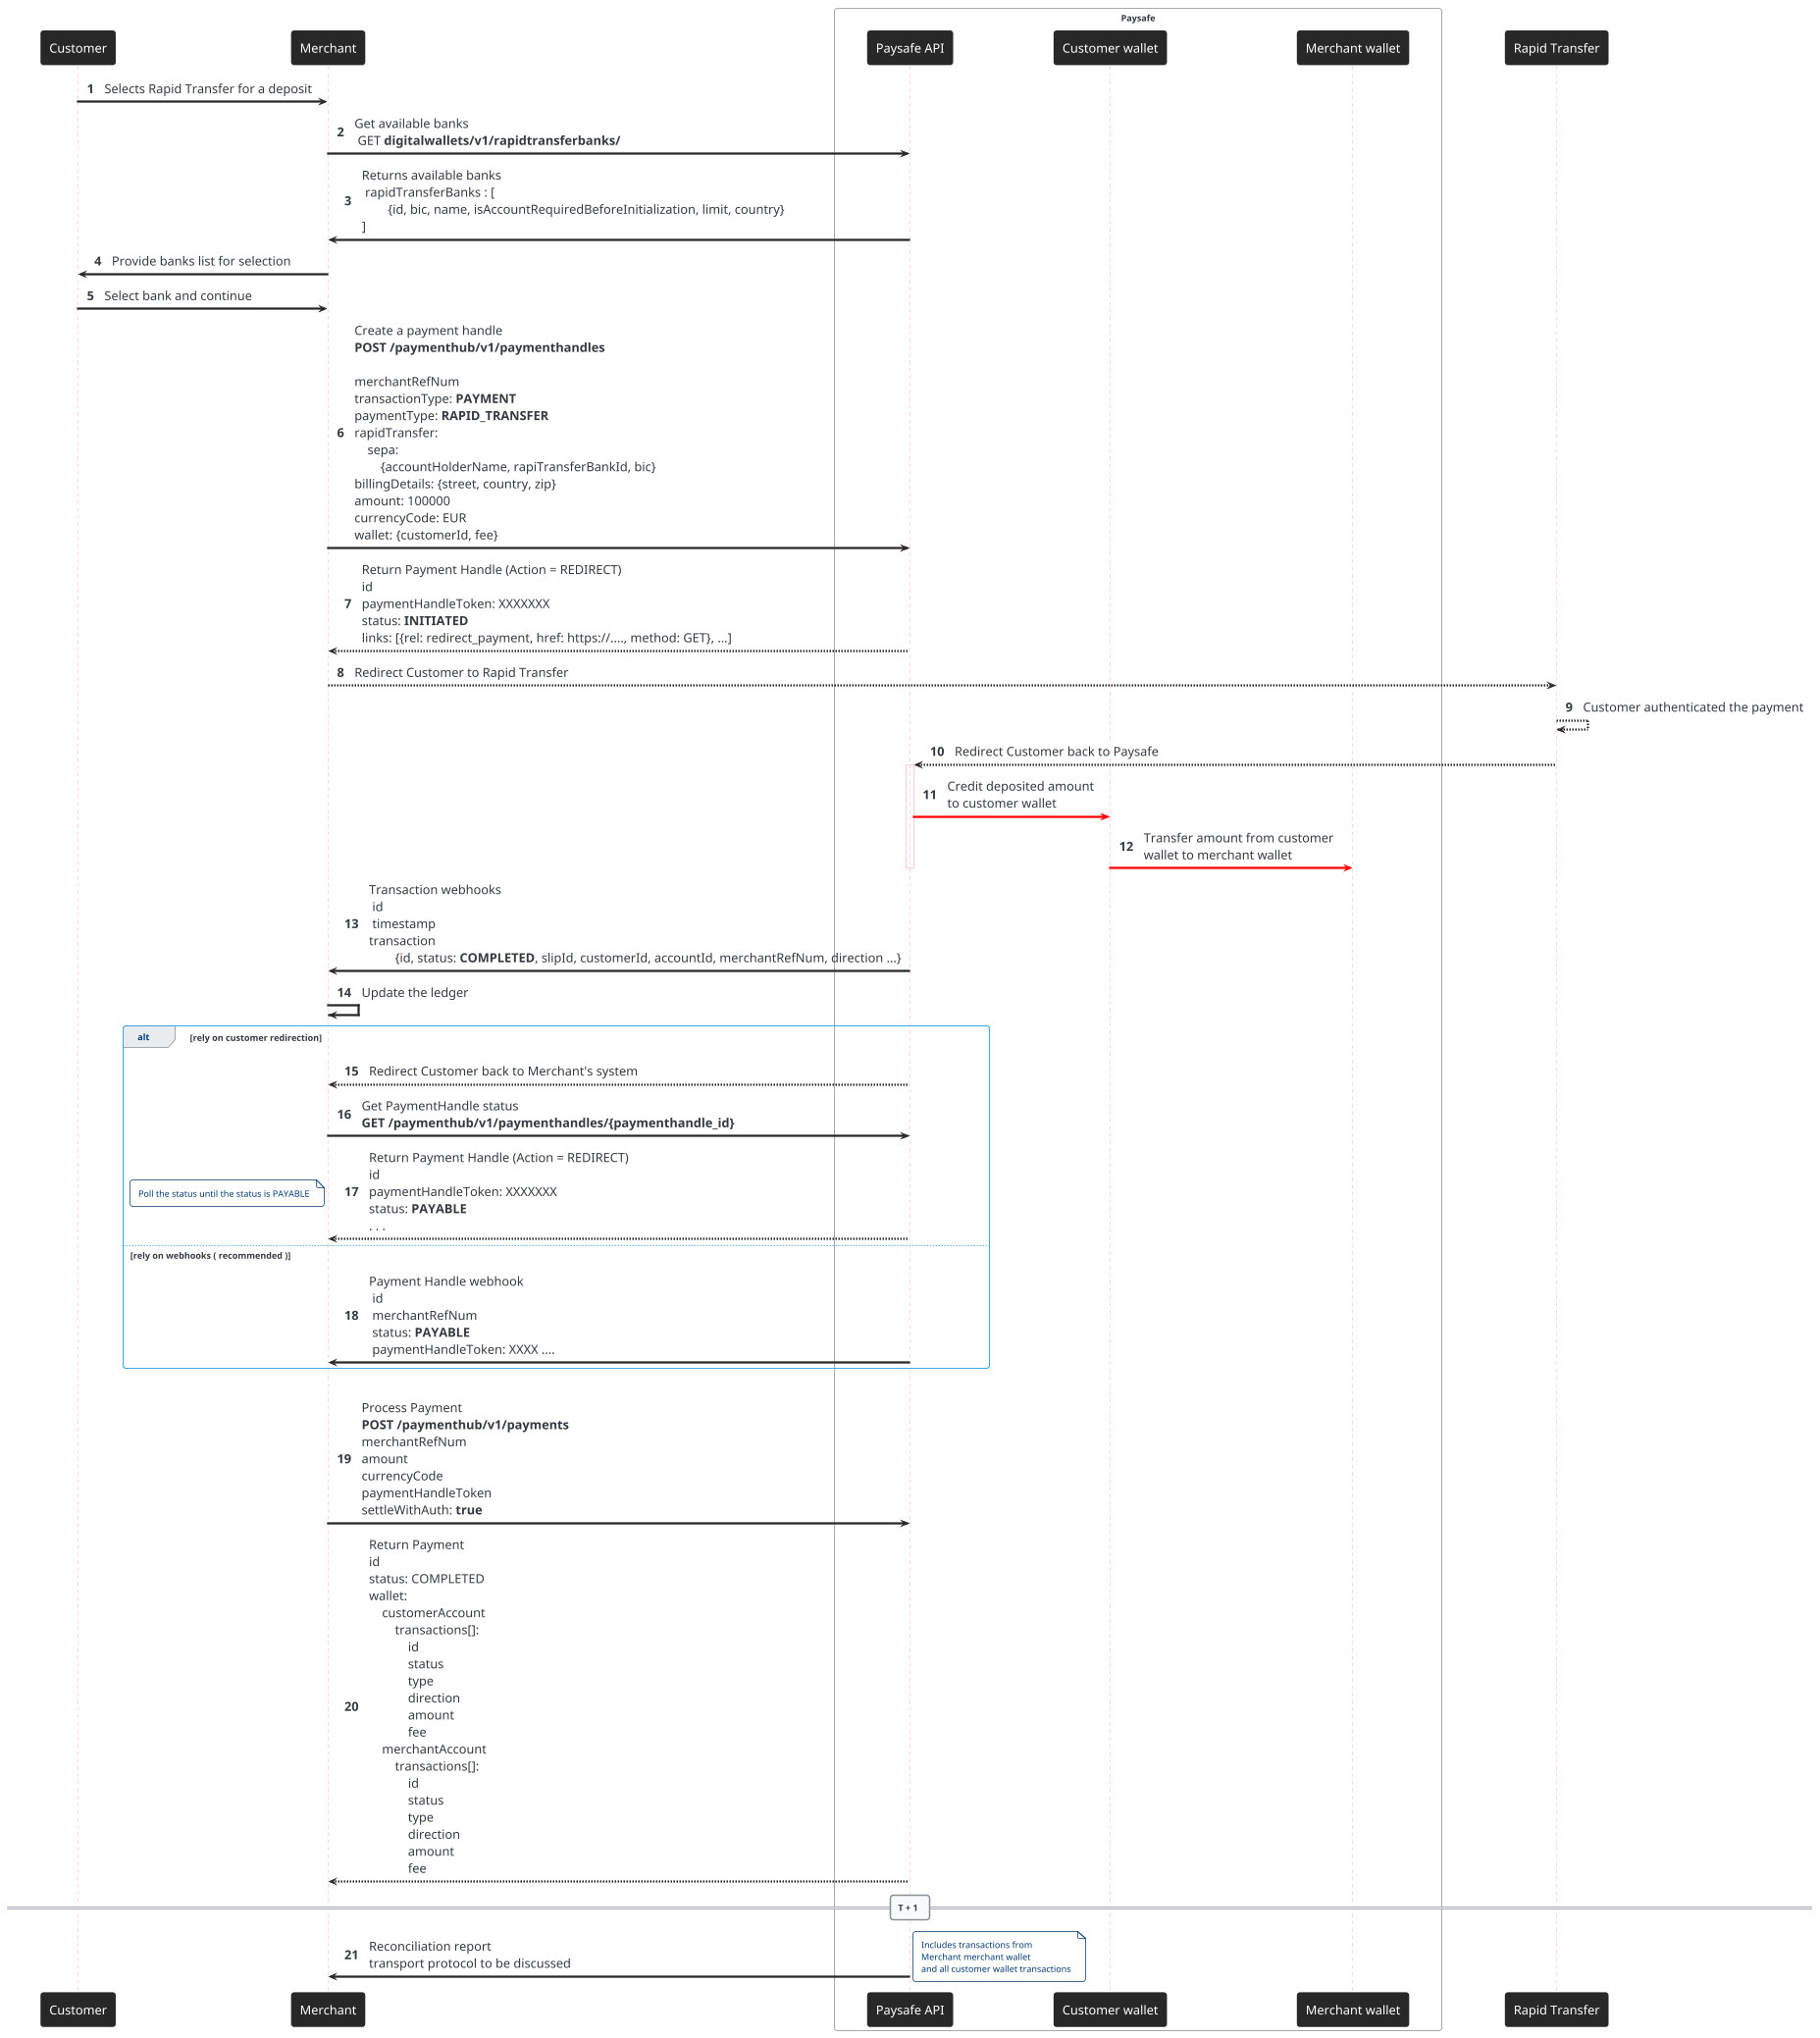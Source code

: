 @startuml "Deposit-rapid-transfer-low-risk-transactions"
    !theme cerulean-outline

    skinparam dpi 72
    skinparam shadowing false
    skinparam backgroundColor #FFFFFF
    skinparam Sequence {
        ParticipantBorderColor #282828
        ParticipantBackgroundColor #282828
        ParticipantFontSize 17
        ParticipantFontColor #FFFFFF
        ArrowColor #282828
        ArrowFontSize 17
        LifeLineBorderColor #FBC9D6
    }

    participant Customer
    participant Merchant
    box "Paysafe"
        participant "Paysafe API" as PaysafeAPI
        participant "Customer wallet" as CW
        participant "Merchant wallet" as MW
    end box
    participant "Rapid Transfer" as PSP

    autonumber
    Customer -> Merchant : Selects Rapid Transfer for a deposit
    Merchant -> PaysafeAPI : Get available banks \n GET **digitalwallets/v1/rapidtransferbanks/**
    PaysafeAPI -> Merchant : Returns available banks \n rapidTransferBanks : [\n	{id, bic, name, isAccountRequiredBeforeInitialization, limit, country} \n]
    Merchant -> Customer : Provide banks list for selection
    Customer -> Merchant : Select bank and continue               
        

    Merchant -> PaysafeAPI: Create a payment handle\n**POST /paymenthub/v1/paymenthandles**\n\nmerchantRefNum\ntransactionType: **PAYMENT**\npaymentType: **RAPID_TRANSFER**\nrapidTransfer:\n    sepa:\n        {accountHolderName, rapiTransferBankId, bic}\nbillingDetails: {street, country, zip}\namount: 100000\ncurrencyCode: EUR\nwallet: {customerId, fee}
    Merchant <-- PaysafeAPI: Return Payment Handle (Action = REDIRECT)\nid\npaymentHandleToken: XXXXXXX\nstatus: **INITIATED**\nlinks: [{rel: redirect_payment, href: https://...., method: GET}, ...]

    Merchant --> PSP: Redirect Customer to Rapid Transfer
    PSP --> PSP : Customer authenticated the payment
    PSP --> PaysafeAPI : Redirect Customer back to Paysafe
    
    activate PaysafeAPI

        PaysafeAPI [#FF0000]-> CW: Credit deposited amount\nto customer wallet
        CW [#FF0000]-> MW: Transfer amount from customer \nwallet to merchant wallet

    deactivate PaysafeAPI

    PaysafeAPI -> Merchant : Transaction webhooks\n id\n timestamp\ntransaction\n	{id, status: **COMPLETED**, slipId, customerId, accountId, merchantRefNum, direction ...}
    Merchant -> Merchant : Update the ledger
   
    
    alt rely on customer redirection
	    PaysafeAPI --> Merchant : Redirect Customer back to Merchant's system
  	    Merchant -> PaysafeAPI: Get PaymentHandle status\n**GET /paymenthub/v1/paymenthandles/{paymenthandle_id}**
        Merchant <-- PaysafeAPI: Return Payment Handle (Action = REDIRECT)\nid\npaymentHandleToken: XXXXXXX\nstatus: **PAYABLE**\n. . .
	    note left: Poll the status until the status is PAYABLE
    else rely on webhooks ( **recommended** )
		PaysafeAPI -> Merchant : Payment Handle webhook\n id\n merchantRefNum\n status: **PAYABLE**\n paymentHandleToken: XXXX ....    	
    end
    |||

    Merchant -> PaysafeAPI: Process Payment\n**POST /paymenthub/v1/payments**\nmerchantRefNum\namount\ncurrencyCode\npaymentHandleToken\nsettleWithAuth: **true**
    
    Merchant <-- PaysafeAPI: Return Payment\nid\nstatus: COMPLETED\nwallet:\n    customerAccount\n        transactions[]:\n            id\n            status\n            type\n            direction\n            amount\n            fee            \n    merchantAccount\n        transactions[]:\n            id\n            status\n            type\n            direction\n            amount\n            fee

	== T + 1 ==

 	PaysafeAPI -> Merchant: Reconciliation report\ntransport protocol to be discussed
    note right: Includes transactions from\nMerchant merchant wallet \nand all customer wallet transactions
@enduml





@startuml "Deposit-rapid-transfer-high-risk-transactions"
    !theme cerulean-outline

    skinparam dpi 72
    skinparam shadowing false
    skinparam backgroundColor #FFFFFF
    skinparam Sequence {
        ParticipantBorderColor #282828
        ParticipantBackgroundColor #282828
        ParticipantFontSize 17
        ParticipantFontColor #FFFFFF
        ArrowColor #282828
        ArrowFontSize 17
        LifeLineBorderColor #FBC9D6
    }
 
    participant Customer
    participant Merchant
    box "Paysafe"
        participant "Paysafe API" as PaysafeAPI
        participant "Customer wallet" as CW
        participant "Merchant wallet" as MW
    end box
    participant "Rapid Transfer" as PSP

    autonumber

    Customer -> Merchant : Selects Rapid Transfer for a deposit
    Merchant -> PaysafeAPI : Get available banks \n GET **digitalwallets/v1/rapidtransferbanks/**
    PaysafeAPI -> Merchant : Returns available banks \n rapidTransferBanks : [\n	{id, bic, name, isAccountRequiredBeforeInitialization, limit, country} \n]
    Merchant -> Customer : Provide banks list for selection
    Customer -> Merchant : Select bank and continue 

    Merchant -> PaysafeAPI: Create a payment handle\n**POST /paymenthub/v1/paymenthandles**\n\nmerchantRefNum\ntransactionType: **PAYMENT**\npaymentType: **RAPID_TRANSFER**\nrapidTransfer:\n    sepa:\n        {accountHolderName, bic, iban}\nbillingDetails: {street, country, zip}\namount: 100000\ncurrencyCode: EUR\nwallet: {customerId, fee}
    Merchant <-- PaysafeAPI: Return Payment Handle (Action = REDIRECT)\nid\npaymentHandleToken: XXXXXXX\nstatus: **INITIATED**\nlinks: [{rel: redirect_payment, href: https://...., method: GET}, ...]

    Merchant --> PSP: Redirect Customer to Rapid Transfer
    PSP --> PSP : Customer authenticated the payment
    PSP --> PaysafeAPI : Redirect Customer back to Paysafe
  
    PaysafeAPI -> Merchant : Transaction webhooks\n id\n timestamp\ntransaction\n	{id, status: **PROCESSING**, slipId, customerId, accountId, merchantRefNum, direction ...}
        
    alt rely on customer redirection
	    PaysafeAPI --> Merchant : Redirect Customer back to Merchant's system
  	    Merchant -> PaysafeAPI: Get PaymentHandle status\n**GET /paymenthub/v1/paymenthandles/{paymenthandle_id}**
        Merchant <-- PaysafeAPI: Return Payment Handle (Action = REDIRECT)\nid\npaymentHandleToken: XXXXXXX\nstatus: **PAYABLE**\n. . .
	    note left: Poll the status until the status is PAYABLE
    else rely on webhooks ( **recommended** )
		PaysafeAPI -> Merchant : Payment Handle webhook\n id\n merchantRefNum\n status: **PAYABLE**\n paymentHandleToken: XXXX ....    	
    end
    |||

    Merchant -> PaysafeAPI: Process Payment\n**POST /paymenthub/v1/payments**\nmerchantRefNum\namount\ncurrencyCode\npaymentHandleToken\nsettleWithAuth: **true**
    
    Merchant <-- PaysafeAPI: Return Payment\nid\nstatus: PROCESSING\nwallet:\n    customerAccount\n        transactions[]:\n            id\n            status\n            type\n            direction\n            amount\n            fee            \n    merchantAccount\n        transactions[]:\n            id\n            status\n            type\n            direction\n            amount\n            fee

    PSP -> PaysafeAPI : Notification of successful deposit
   
    activate PaysafeAPI

        PaysafeAPI [#FF0000]-> CW: Credit deposited amount\nto customer wallet
        CW [#FF0000]-> MW: Transfer amount from customer \nwallet to merchant wallet

    deactivate PaysafeAPI

    PaysafeAPI -> Merchant : Transaction webhooks\n id\n timestamp\ntransaction\n	{id, status: **COMPLETED**, slipId, customerId, accountId, merchantRefNum, direction ...}
    Merchant -> Merchant : Update the ledger

	== T + 1 ==

 	PaysafeAPI -> Merchant: Reconciliation report\ntransport protocol to be discussed
    note right: Includes transactions from\nMerchant merchant wallet \nand all customer wallet transactions
@enduml





@startuml "Withdraw-bank-account"
!theme cerulean-outline

skinparam dpi 72
skinparam shadowing false
skinparam backgroundColor #FFFFFF
skinparam Sequence {
ParticipantBorderColor #282828
ParticipantBackgroundColor #282828
ParticipantFontSize 17
ParticipantFontColor #FFFFFF
ArrowColor #282828
ArrowFontSize 17
LifeLineBorderColor #FBC9D6
}

participant Merchant
box "Paysafe"
participant "Paysafe API" as PaysafeAPI
participant "Customer wallet" as CW
participant "Merchant wallet" as MW
end box
participant "Customer's Bank Account" as CBA

autonumber

Merchant -> PaysafeAPI: Create a customer payment handle\n**POST /paymenthub/v1/paymenthandles**\n\nmerchantRefNum\ntransactionType: **STANDALONE_CREDIT**\npaymentType: **BANK_TRANSFER**\nsepa:\n {accountHolderName, bic, iban}\namount: 100000\ncurrencyCode: EUR\nwallet: \n customerId\n fee\n customerAccount:\n id
Merchant <-- PaysafeAPI: Return Payment Handle (Action = NONE)\nid\npaymentHandleToken: XXXXXXX\nstatus: **PAYABLE**

...

Merchant -> PaysafeAPI: Process standalone credit\n**POST /paymenthub/v1/standalonecredits**\nmerchantRefNum\namount\ncurrencyCode\npaymentHandleToken
activate PaysafeAPI

MW [#FF0000]-> CW: Transfer amount from \n merchant wallet to customer wallet
PaysafeAPI [#FF0000]->CW: Debit the amount from \n customer wallet
PaysafeAPI [#FF0000]-> PaysafeAPI: Schedule bank wire tranfer\nto Customer's bank account

deactivate PaysafeAPI

Merchant <-- PaysafeAPI: Returns Standalone credit\nid\nstatus: COMPLETED\nwallet:\n customerAccount\n transactions[]:\n id\n status\n type\n direction\n amount\n fee \n merchantAccount\n transactions[]:\n id\n status\n type\n direction\n amount\n fee


== . . . ==

PaysafeAPI [#FF0000]-> CBA: Bank wire transfer to customer's bank account

== T + 1 ==

PaysafeAPI -> Merchant: Reconciliation report\ntransport protocol to be discussed
note right: Includes transactions from\nMerchant merchant wallet \nand all customer wallet transactions
@enduml

